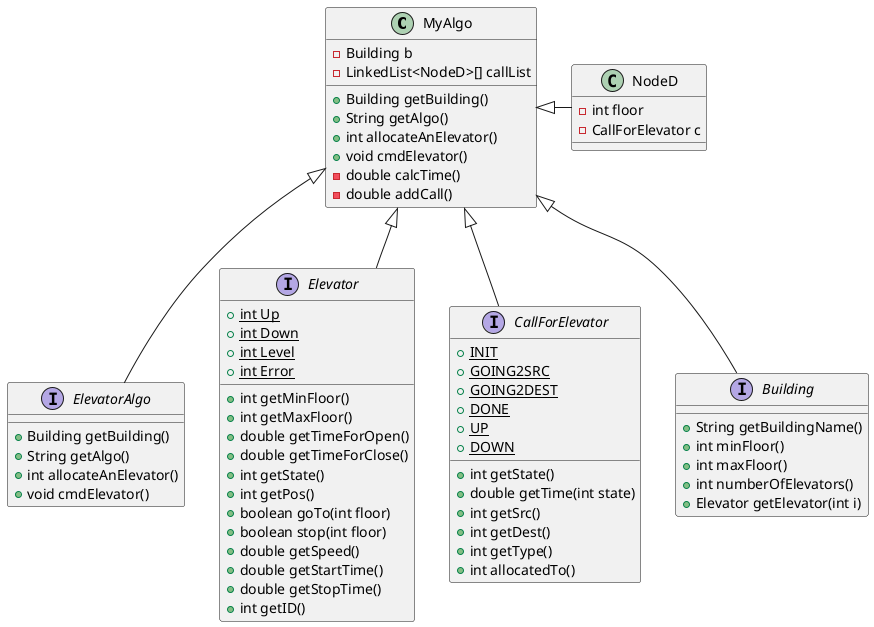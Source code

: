 @startuml
'https://plantuml.com/class-diagram

class MyAlgo{
    -Building b
    -LinkedList<NodeD>[] callList
    +Building getBuilding()
    +String getAlgo()
    +int allocateAnElevator()
    +void cmdElevator()
    -double calcTime()
    -double addCall()
}
class NodeD{
-int floor
-CallForElevator c
}

interface ElevatorAlgo{
+Building getBuilding()
+String getAlgo()
+int allocateAnElevator()
+void cmdElevator()
}
interface Elevator{
+{static}int Up
+{static}int Down
+{static}int Level
+{static}int Error

+int getMinFloor()
+int getMaxFloor()
+double getTimeForOpen()
+double getTimeForClose()
+int getState()
+int getPos()
+boolean goTo(int floor)
+boolean stop(int floor)
+double getSpeed()
+double getStartTime()
+double getStopTime()
+int getID()
}
interface CallForElevator{
+{static}INIT
+{static}GOING2SRC
+{static}GOING2DEST
+{static}DONE
+{static}UP
+{static}DOWN

+int getState()
+double getTime(int state)
+int getSrc()
+int getDest()
+int getType()
+int allocatedTo()
}

interface Building{
+String getBuildingName()
+int minFloor()
+int maxFloor()
+int numberOfElevators()
+Elevator getElevator(int i)
}


MyAlgo <|-- ElevatorAlgo
MyAlgo <|-- Building
MyAlgo <|-- Elevator
MyAlgo <|-- CallForElevator
MyAlgo <|- NodeD



@enduml